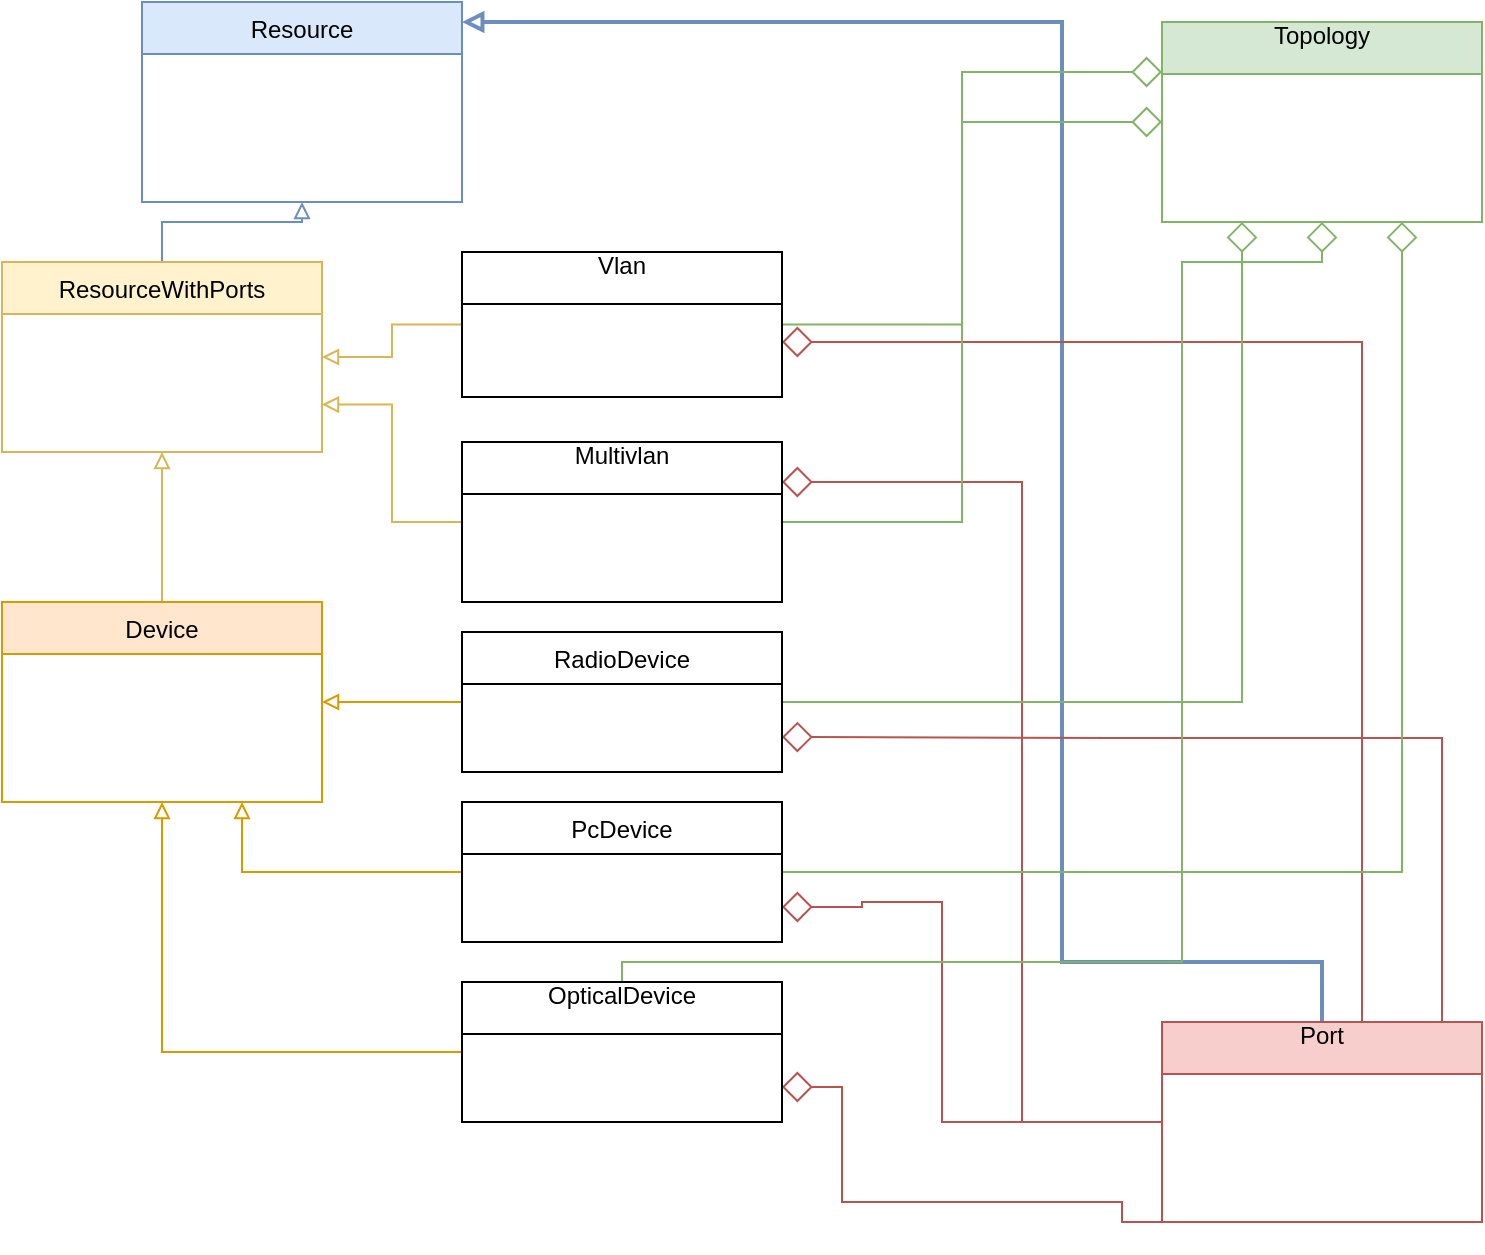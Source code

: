 <mxfile version="20.1.1" type="github">
  <diagram id="P9jer3ssEf0ignGrszvi" name="Page-1">
    <mxGraphModel dx="1185" dy="635" grid="1" gridSize="10" guides="1" tooltips="1" connect="1" arrows="1" fold="1" page="1" pageScale="1" pageWidth="850" pageHeight="1100" math="0" shadow="0">
      <root>
        <mxCell id="0" />
        <mxCell id="1" parent="0" />
        <mxCell id="ZpMVnMomHQZX6EwnOePA-6" value="Resource" style="swimlane;fontStyle=0;childLayout=stackLayout;horizontal=1;startSize=26;fillColor=#dae8fc;horizontalStack=0;resizeParent=1;resizeParentMax=0;resizeLast=0;collapsible=1;marginBottom=0;strokeColor=#6c8ebf;" parent="1" vertex="1">
          <mxGeometry x="70" y="70" width="160" height="100" as="geometry" />
        </mxCell>
        <mxCell id="ZpMVnMomHQZX6EwnOePA-13" style="edgeStyle=orthogonalEdgeStyle;rounded=0;orthogonalLoop=1;jettySize=auto;html=1;entryX=0.5;entryY=1;entryDx=0;entryDy=0;endArrow=block;endFill=0;fillColor=#dae8fc;strokeColor=#6c8ebf;" parent="1" source="ZpMVnMomHQZX6EwnOePA-8" target="ZpMVnMomHQZX6EwnOePA-6" edge="1">
          <mxGeometry relative="1" as="geometry" />
        </mxCell>
        <mxCell id="ZpMVnMomHQZX6EwnOePA-8" value="ResourceWithPorts" style="swimlane;fontStyle=0;childLayout=stackLayout;horizontal=1;startSize=26;fillColor=#fff2cc;horizontalStack=0;resizeParent=1;resizeParentMax=0;resizeLast=0;collapsible=1;marginBottom=0;strokeColor=#d6b656;" parent="1" vertex="1">
          <mxGeometry y="200" width="160" height="95" as="geometry" />
        </mxCell>
        <mxCell id="ZpMVnMomHQZX6EwnOePA-16" style="edgeStyle=orthogonalEdgeStyle;rounded=0;orthogonalLoop=1;jettySize=auto;html=1;entryX=0.5;entryY=1;entryDx=0;entryDy=0;endArrow=block;endFill=0;fillColor=#fff2cc;strokeColor=#d6b656;" parent="1" source="ZpMVnMomHQZX6EwnOePA-9" target="ZpMVnMomHQZX6EwnOePA-8" edge="1">
          <mxGeometry relative="1" as="geometry" />
        </mxCell>
        <mxCell id="ZpMVnMomHQZX6EwnOePA-9" value="Device" style="swimlane;fontStyle=0;childLayout=stackLayout;horizontal=1;startSize=26;fillColor=#ffe6cc;horizontalStack=0;resizeParent=1;resizeParentMax=0;resizeLast=0;collapsible=1;marginBottom=0;strokeColor=#d79b00;" parent="1" vertex="1">
          <mxGeometry y="370" width="160" height="100" as="geometry" />
        </mxCell>
        <mxCell id="ZpMVnMomHQZX6EwnOePA-10" value="Topology&#xa;" style="swimlane;fontStyle=0;childLayout=stackLayout;horizontal=1;startSize=26;fillColor=#d5e8d4;horizontalStack=0;resizeParent=1;resizeParentMax=0;resizeLast=0;collapsible=1;marginBottom=0;strokeColor=#82b366;" parent="1" vertex="1">
          <mxGeometry x="580" y="80" width="160" height="100" as="geometry" />
        </mxCell>
        <mxCell id="ZpMVnMomHQZX6EwnOePA-14" style="edgeStyle=orthogonalEdgeStyle;rounded=0;orthogonalLoop=1;jettySize=auto;html=1;exitX=0.5;exitY=0;exitDx=0;exitDy=0;endArrow=block;endFill=0;fillColor=#dae8fc;strokeColor=#6c8ebf;strokeWidth=2;" parent="1" source="ZpMVnMomHQZX6EwnOePA-11" edge="1">
          <mxGeometry relative="1" as="geometry">
            <Array as="points">
              <mxPoint x="530" y="550" />
              <mxPoint x="530" y="80" />
            </Array>
            <mxPoint x="230" y="80" as="targetPoint" />
          </mxGeometry>
        </mxCell>
        <mxCell id="72MZL3NQn3z5F6fI8JdT-3" style="edgeStyle=orthogonalEdgeStyle;rounded=0;orthogonalLoop=1;jettySize=auto;html=1;endArrow=diamond;endFill=0;endSize=13;fillColor=#f8cecc;strokeColor=#b85450;" edge="1" parent="1" source="ZpMVnMomHQZX6EwnOePA-11">
          <mxGeometry relative="1" as="geometry">
            <mxPoint x="390" y="240" as="targetPoint" />
            <Array as="points">
              <mxPoint x="680" y="240" />
            </Array>
          </mxGeometry>
        </mxCell>
        <mxCell id="72MZL3NQn3z5F6fI8JdT-5" style="edgeStyle=orthogonalEdgeStyle;rounded=0;orthogonalLoop=1;jettySize=auto;html=1;entryX=1;entryY=0.25;entryDx=0;entryDy=0;endArrow=diamond;endFill=0;endSize=13;fillColor=#f8cecc;strokeColor=#b85450;" edge="1" parent="1" source="ZpMVnMomHQZX6EwnOePA-11" target="ZpMVnMomHQZX6EwnOePA-18">
          <mxGeometry relative="1" as="geometry">
            <Array as="points">
              <mxPoint x="510" y="630" />
              <mxPoint x="510" y="310" />
            </Array>
          </mxGeometry>
        </mxCell>
        <mxCell id="72MZL3NQn3z5F6fI8JdT-7" style="edgeStyle=orthogonalEdgeStyle;rounded=0;orthogonalLoop=1;jettySize=auto;html=1;entryX=1;entryY=0.75;entryDx=0;entryDy=0;endArrow=diamond;endFill=0;endSize=13;fillColor=#f8cecc;strokeColor=#b85450;" edge="1" parent="1" source="ZpMVnMomHQZX6EwnOePA-11" target="ZpMVnMomHQZX6EwnOePA-20">
          <mxGeometry relative="1" as="geometry">
            <Array as="points">
              <mxPoint x="470" y="630" />
              <mxPoint x="470" y="520" />
              <mxPoint x="430" y="520" />
              <mxPoint x="430" y="523" />
            </Array>
          </mxGeometry>
        </mxCell>
        <mxCell id="72MZL3NQn3z5F6fI8JdT-8" style="edgeStyle=orthogonalEdgeStyle;rounded=0;orthogonalLoop=1;jettySize=auto;html=1;entryX=1;entryY=0.75;entryDx=0;entryDy=0;endArrow=diamond;endFill=0;endSize=13;exitX=0.25;exitY=1;exitDx=0;exitDy=0;fillColor=#f8cecc;strokeColor=#b85450;" edge="1" parent="1" source="ZpMVnMomHQZX6EwnOePA-11" target="ZpMVnMomHQZX6EwnOePA-19">
          <mxGeometry relative="1" as="geometry">
            <mxPoint x="450" y="520" as="sourcePoint" />
            <Array as="points">
              <mxPoint x="560" y="680" />
              <mxPoint x="560" y="670" />
              <mxPoint x="420" y="670" />
              <mxPoint x="420" y="613" />
            </Array>
          </mxGeometry>
        </mxCell>
        <mxCell id="72MZL3NQn3z5F6fI8JdT-9" style="edgeStyle=orthogonalEdgeStyle;rounded=0;orthogonalLoop=1;jettySize=auto;html=1;entryX=1;entryY=0.75;entryDx=0;entryDy=0;endArrow=diamond;endFill=0;endSize=13;fillColor=#f8cecc;strokeColor=#b85450;" edge="1" parent="1" source="ZpMVnMomHQZX6EwnOePA-11" target="ZpMVnMomHQZX6EwnOePA-21">
          <mxGeometry relative="1" as="geometry">
            <Array as="points">
              <mxPoint x="720" y="438" />
              <mxPoint x="555" y="438" />
            </Array>
          </mxGeometry>
        </mxCell>
        <mxCell id="ZpMVnMomHQZX6EwnOePA-11" value="Port&#xa;" style="swimlane;fontStyle=0;childLayout=stackLayout;horizontal=1;startSize=26;fillColor=#f8cecc;horizontalStack=0;resizeParent=1;resizeParentMax=0;resizeLast=0;collapsible=1;marginBottom=0;strokeColor=#b85450;" parent="1" vertex="1">
          <mxGeometry x="580" y="580" width="160" height="100" as="geometry" />
        </mxCell>
        <mxCell id="ZpMVnMomHQZX6EwnOePA-22" style="edgeStyle=orthogonalEdgeStyle;rounded=0;orthogonalLoop=1;jettySize=auto;html=1;entryX=1;entryY=0.5;entryDx=0;entryDy=0;endArrow=block;endFill=0;fillColor=#fff2cc;strokeColor=#d6b656;" parent="1" source="ZpMVnMomHQZX6EwnOePA-17" target="ZpMVnMomHQZX6EwnOePA-8" edge="1">
          <mxGeometry relative="1" as="geometry" />
        </mxCell>
        <mxCell id="72MZL3NQn3z5F6fI8JdT-12" style="edgeStyle=orthogonalEdgeStyle;rounded=0;orthogonalLoop=1;jettySize=auto;html=1;entryX=0;entryY=0.25;entryDx=0;entryDy=0;endArrow=diamond;endFill=0;endSize=13;fillColor=#d5e8d4;strokeColor=#82b366;" edge="1" parent="1" source="ZpMVnMomHQZX6EwnOePA-17" target="ZpMVnMomHQZX6EwnOePA-10">
          <mxGeometry relative="1" as="geometry" />
        </mxCell>
        <mxCell id="ZpMVnMomHQZX6EwnOePA-17" value="Vlan&#xa;" style="swimlane;fontStyle=0;childLayout=stackLayout;horizontal=1;startSize=26;fillColor=none;horizontalStack=0;resizeParent=1;resizeParentMax=0;resizeLast=0;collapsible=1;marginBottom=0;" parent="1" vertex="1">
          <mxGeometry x="230" y="195" width="160" height="72.5" as="geometry" />
        </mxCell>
        <mxCell id="ZpMVnMomHQZX6EwnOePA-23" style="edgeStyle=orthogonalEdgeStyle;rounded=0;orthogonalLoop=1;jettySize=auto;html=1;entryX=1;entryY=0.75;entryDx=0;entryDy=0;endArrow=block;endFill=0;fillColor=#fff2cc;strokeColor=#d6b656;" parent="1" source="ZpMVnMomHQZX6EwnOePA-18" target="ZpMVnMomHQZX6EwnOePA-8" edge="1">
          <mxGeometry relative="1" as="geometry" />
        </mxCell>
        <mxCell id="ZpMVnMomHQZX6EwnOePA-26" style="edgeStyle=orthogonalEdgeStyle;rounded=0;orthogonalLoop=1;jettySize=auto;html=1;entryX=0.5;entryY=1;entryDx=0;entryDy=0;endArrow=block;endFill=0;fillColor=#ffe6cc;strokeColor=#d79b00;" parent="1" source="ZpMVnMomHQZX6EwnOePA-19" target="ZpMVnMomHQZX6EwnOePA-9" edge="1">
          <mxGeometry relative="1" as="geometry" />
        </mxCell>
        <mxCell id="72MZL3NQn3z5F6fI8JdT-16" style="edgeStyle=orthogonalEdgeStyle;rounded=0;orthogonalLoop=1;jettySize=auto;html=1;entryX=0.5;entryY=1;entryDx=0;entryDy=0;endArrow=diamond;endFill=0;endSize=13;fillColor=#d5e8d4;strokeColor=#82b366;" edge="1" parent="1" source="ZpMVnMomHQZX6EwnOePA-19" target="ZpMVnMomHQZX6EwnOePA-10">
          <mxGeometry relative="1" as="geometry">
            <Array as="points">
              <mxPoint x="310" y="550" />
              <mxPoint x="590" y="550" />
              <mxPoint x="590" y="200" />
              <mxPoint x="660" y="200" />
            </Array>
          </mxGeometry>
        </mxCell>
        <mxCell id="ZpMVnMomHQZX6EwnOePA-19" value="OpticalDevice&#xa;" style="swimlane;fontStyle=0;childLayout=stackLayout;horizontal=1;startSize=26;fillColor=none;horizontalStack=0;resizeParent=1;resizeParentMax=0;resizeLast=0;collapsible=1;marginBottom=0;" parent="1" vertex="1">
          <mxGeometry x="230" y="560" width="160" height="70" as="geometry" />
        </mxCell>
        <mxCell id="ZpMVnMomHQZX6EwnOePA-25" style="edgeStyle=orthogonalEdgeStyle;rounded=0;orthogonalLoop=1;jettySize=auto;html=1;entryX=0.75;entryY=1;entryDx=0;entryDy=0;endArrow=block;endFill=0;fillColor=#ffe6cc;strokeColor=#d79b00;" parent="1" source="ZpMVnMomHQZX6EwnOePA-20" target="ZpMVnMomHQZX6EwnOePA-9" edge="1">
          <mxGeometry relative="1" as="geometry" />
        </mxCell>
        <mxCell id="72MZL3NQn3z5F6fI8JdT-15" style="edgeStyle=orthogonalEdgeStyle;rounded=0;orthogonalLoop=1;jettySize=auto;html=1;entryX=0.75;entryY=1;entryDx=0;entryDy=0;endArrow=diamond;endFill=0;endSize=13;fillColor=#d5e8d4;strokeColor=#82b366;" edge="1" parent="1" source="ZpMVnMomHQZX6EwnOePA-20" target="ZpMVnMomHQZX6EwnOePA-10">
          <mxGeometry relative="1" as="geometry" />
        </mxCell>
        <mxCell id="ZpMVnMomHQZX6EwnOePA-20" value="PcDevice" style="swimlane;fontStyle=0;childLayout=stackLayout;horizontal=1;startSize=26;fillColor=none;horizontalStack=0;resizeParent=1;resizeParentMax=0;resizeLast=0;collapsible=1;marginBottom=0;" parent="1" vertex="1">
          <mxGeometry x="230" y="470" width="160" height="70" as="geometry" />
        </mxCell>
        <mxCell id="ZpMVnMomHQZX6EwnOePA-24" style="edgeStyle=orthogonalEdgeStyle;rounded=0;orthogonalLoop=1;jettySize=auto;html=1;entryX=1;entryY=0.5;entryDx=0;entryDy=0;endArrow=block;endFill=0;fillColor=#ffe6cc;strokeColor=#d79b00;" parent="1" source="ZpMVnMomHQZX6EwnOePA-21" target="ZpMVnMomHQZX6EwnOePA-9" edge="1">
          <mxGeometry relative="1" as="geometry" />
        </mxCell>
        <mxCell id="72MZL3NQn3z5F6fI8JdT-14" style="edgeStyle=orthogonalEdgeStyle;rounded=0;orthogonalLoop=1;jettySize=auto;html=1;entryX=0.25;entryY=1;entryDx=0;entryDy=0;endArrow=diamond;endFill=0;endSize=13;fillColor=#d5e8d4;strokeColor=#82b366;" edge="1" parent="1" source="ZpMVnMomHQZX6EwnOePA-21" target="ZpMVnMomHQZX6EwnOePA-10">
          <mxGeometry relative="1" as="geometry" />
        </mxCell>
        <mxCell id="ZpMVnMomHQZX6EwnOePA-21" value="RadioDevice" style="swimlane;fontStyle=0;childLayout=stackLayout;horizontal=1;startSize=26;fillColor=none;horizontalStack=0;resizeParent=1;resizeParentMax=0;resizeLast=0;collapsible=1;marginBottom=0;" parent="1" vertex="1">
          <mxGeometry x="230" y="385" width="160" height="70" as="geometry" />
        </mxCell>
        <mxCell id="72MZL3NQn3z5F6fI8JdT-13" style="edgeStyle=orthogonalEdgeStyle;rounded=0;orthogonalLoop=1;jettySize=auto;html=1;endArrow=diamond;endFill=0;endSize=13;entryX=0;entryY=0.5;entryDx=0;entryDy=0;fillColor=#d5e8d4;strokeColor=#82b366;" edge="1" parent="1" source="ZpMVnMomHQZX6EwnOePA-18" target="ZpMVnMomHQZX6EwnOePA-10">
          <mxGeometry relative="1" as="geometry">
            <mxPoint x="540" y="301.379" as="targetPoint" />
          </mxGeometry>
        </mxCell>
        <mxCell id="ZpMVnMomHQZX6EwnOePA-18" value="Multivlan&#xa;" style="swimlane;fontStyle=0;childLayout=stackLayout;horizontal=1;startSize=26;fillColor=none;horizontalStack=0;resizeParent=1;resizeParentMax=0;resizeLast=0;collapsible=1;marginBottom=0;" parent="1" vertex="1">
          <mxGeometry x="230" y="290" width="160" height="80" as="geometry" />
        </mxCell>
      </root>
    </mxGraphModel>
  </diagram>
</mxfile>
